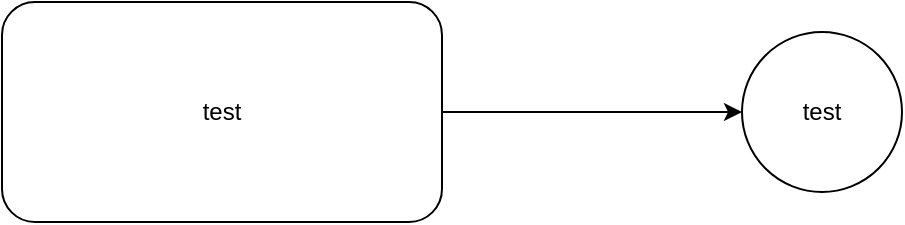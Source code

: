 <mxfile version="26.0.2">
  <diagram name="第 1 页" id="muQ5gnNJAKjn1zVVN2c4">
    <mxGraphModel dx="1362" dy="759" grid="1" gridSize="10" guides="1" tooltips="1" connect="1" arrows="1" fold="1" page="1" pageScale="1" pageWidth="827" pageHeight="1169" math="0" shadow="0">
      <root>
        <mxCell id="0" />
        <mxCell id="1" parent="0" />
        <mxCell id="RT6_G33Tlkx_qQY_LuAb-4" value="" style="edgeStyle=orthogonalEdgeStyle;rounded=0;orthogonalLoop=1;jettySize=auto;html=1;" edge="1" parent="1" source="RT6_G33Tlkx_qQY_LuAb-1" target="RT6_G33Tlkx_qQY_LuAb-3">
          <mxGeometry relative="1" as="geometry" />
        </mxCell>
        <mxCell id="RT6_G33Tlkx_qQY_LuAb-1" value="test" style="rounded=1;whiteSpace=wrap;html=1;" vertex="1" parent="1">
          <mxGeometry x="180" y="190" width="220" height="110" as="geometry" />
        </mxCell>
        <mxCell id="RT6_G33Tlkx_qQY_LuAb-3" value="test" style="ellipse;whiteSpace=wrap;html=1;rounded=1;" vertex="1" parent="1">
          <mxGeometry x="550" y="205" width="80" height="80" as="geometry" />
        </mxCell>
      </root>
    </mxGraphModel>
  </diagram>
</mxfile>
